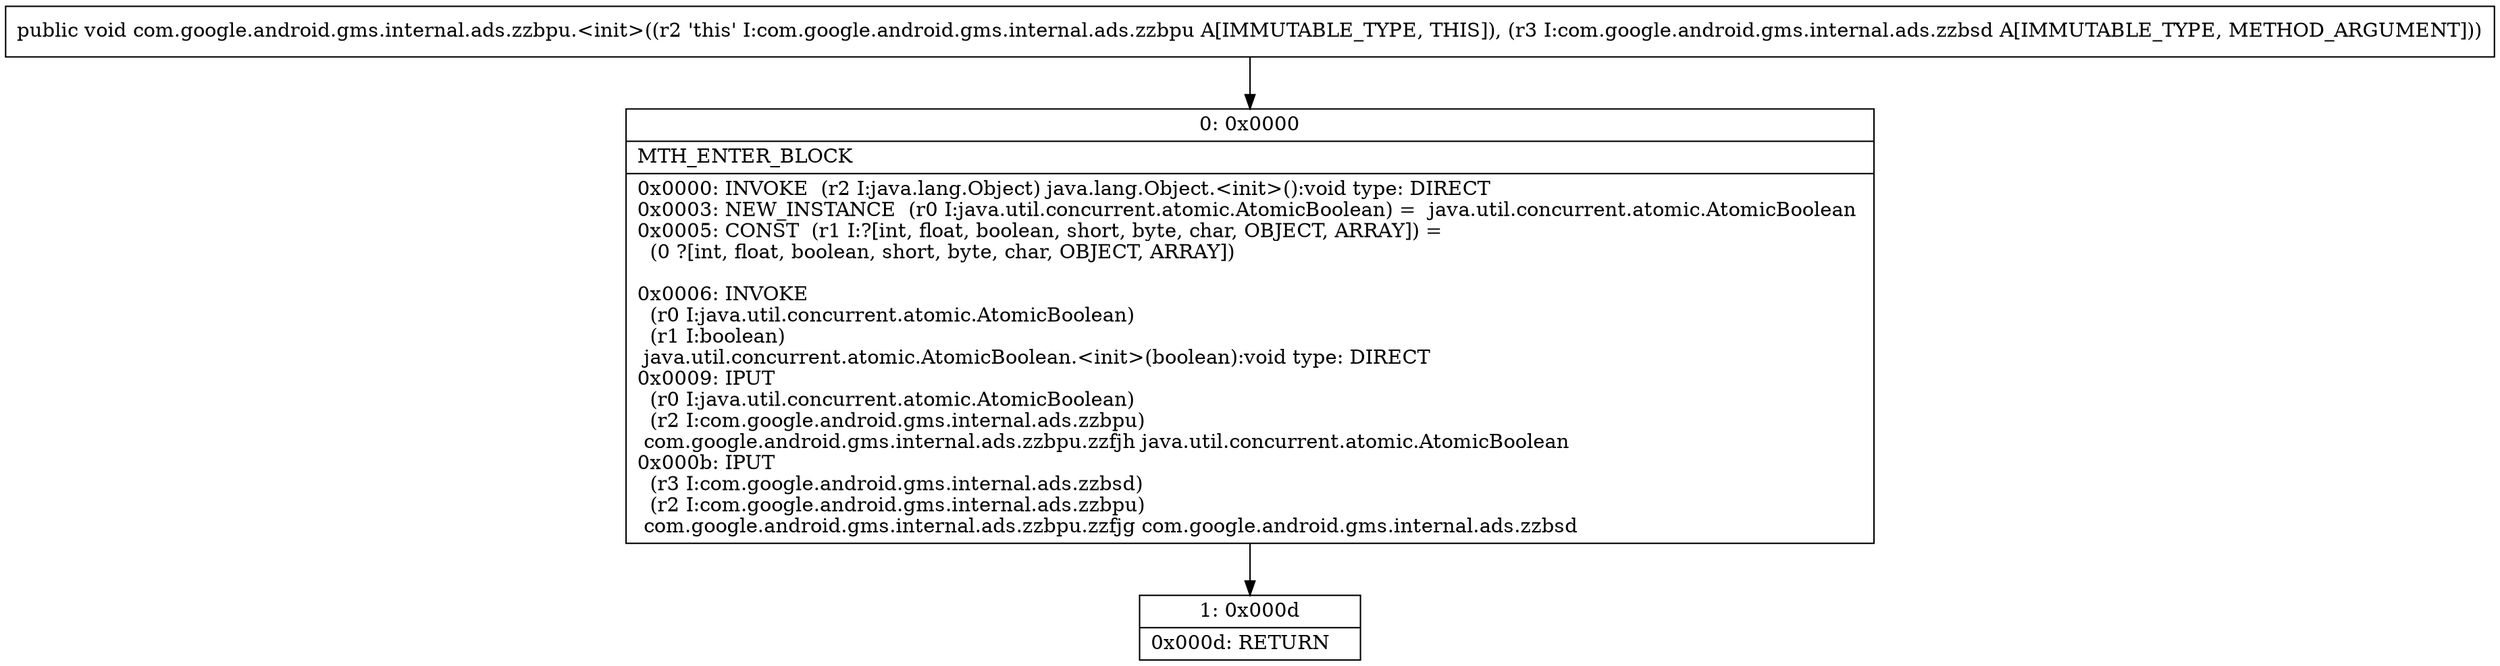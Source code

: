 digraph "CFG forcom.google.android.gms.internal.ads.zzbpu.\<init\>(Lcom\/google\/android\/gms\/internal\/ads\/zzbsd;)V" {
Node_0 [shape=record,label="{0\:\ 0x0000|MTH_ENTER_BLOCK\l|0x0000: INVOKE  (r2 I:java.lang.Object) java.lang.Object.\<init\>():void type: DIRECT \l0x0003: NEW_INSTANCE  (r0 I:java.util.concurrent.atomic.AtomicBoolean) =  java.util.concurrent.atomic.AtomicBoolean \l0x0005: CONST  (r1 I:?[int, float, boolean, short, byte, char, OBJECT, ARRAY]) = \l  (0 ?[int, float, boolean, short, byte, char, OBJECT, ARRAY])\l \l0x0006: INVOKE  \l  (r0 I:java.util.concurrent.atomic.AtomicBoolean)\l  (r1 I:boolean)\l java.util.concurrent.atomic.AtomicBoolean.\<init\>(boolean):void type: DIRECT \l0x0009: IPUT  \l  (r0 I:java.util.concurrent.atomic.AtomicBoolean)\l  (r2 I:com.google.android.gms.internal.ads.zzbpu)\l com.google.android.gms.internal.ads.zzbpu.zzfjh java.util.concurrent.atomic.AtomicBoolean \l0x000b: IPUT  \l  (r3 I:com.google.android.gms.internal.ads.zzbsd)\l  (r2 I:com.google.android.gms.internal.ads.zzbpu)\l com.google.android.gms.internal.ads.zzbpu.zzfjg com.google.android.gms.internal.ads.zzbsd \l}"];
Node_1 [shape=record,label="{1\:\ 0x000d|0x000d: RETURN   \l}"];
MethodNode[shape=record,label="{public void com.google.android.gms.internal.ads.zzbpu.\<init\>((r2 'this' I:com.google.android.gms.internal.ads.zzbpu A[IMMUTABLE_TYPE, THIS]), (r3 I:com.google.android.gms.internal.ads.zzbsd A[IMMUTABLE_TYPE, METHOD_ARGUMENT])) }"];
MethodNode -> Node_0;
Node_0 -> Node_1;
}

